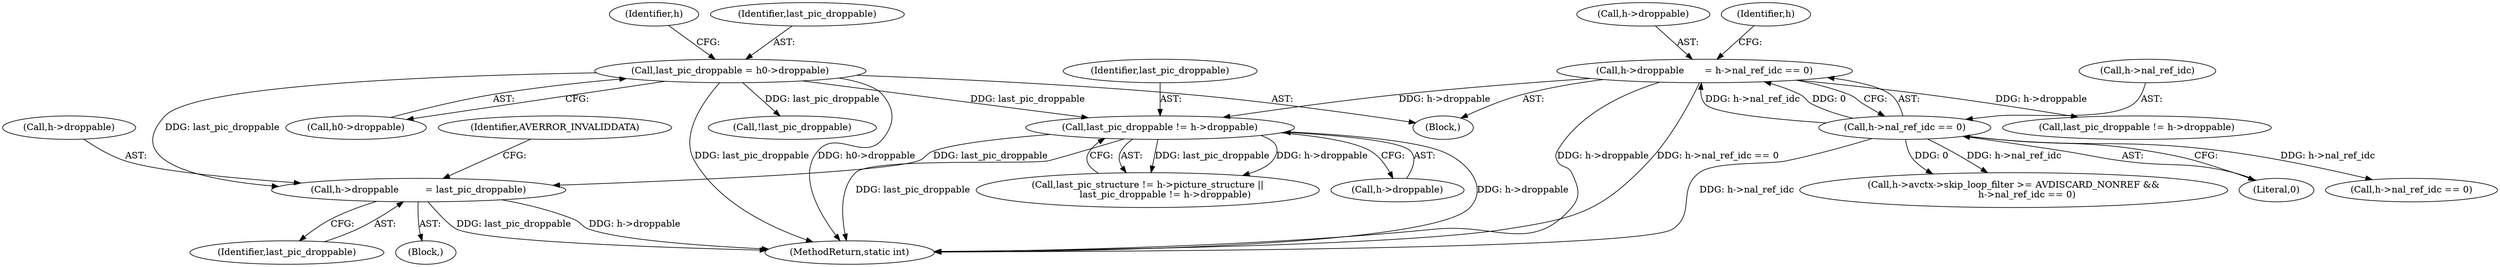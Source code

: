 digraph "0_FFmpeg_29ffeef5e73b8f41ff3a3f2242d356759c66f91f@pointer" {
"1001155" [label="(Call,h->droppable         = last_pic_droppable)"];
"1001134" [label="(Call,last_pic_droppable != h->droppable)"];
"1001022" [label="(Call,last_pic_droppable = h0->droppable)"];
"1001027" [label="(Call,h->droppable       = h->nal_ref_idc == 0)"];
"1001031" [label="(Call,h->nal_ref_idc == 0)"];
"1001155" [label="(Call,h->droppable         = last_pic_droppable)"];
"1002782" [label="(Call,h->nal_ref_idc == 0)"];
"1001161" [label="(Identifier,AVERROR_INVALIDDATA)"];
"1001128" [label="(Call,last_pic_structure != h->picture_structure ||\n            last_pic_droppable != h->droppable)"];
"1001028" [label="(Call,h->droppable)"];
"1003435" [label="(MethodReturn,static int)"];
"1001139" [label="(Block,)"];
"1001027" [label="(Call,h->droppable       = h->nal_ref_idc == 0)"];
"1001136" [label="(Call,h->droppable)"];
"1001029" [label="(Identifier,h)"];
"1001291" [label="(Call,!last_pic_droppable)"];
"1000127" [label="(Block,)"];
"1001135" [label="(Identifier,last_pic_droppable)"];
"1001032" [label="(Call,h->nal_ref_idc)"];
"1001023" [label="(Identifier,last_pic_droppable)"];
"1001024" [label="(Call,h0->droppable)"];
"1001159" [label="(Identifier,last_pic_droppable)"];
"1001031" [label="(Call,h->nal_ref_idc == 0)"];
"1001426" [label="(Call,last_pic_droppable != h->droppable)"];
"1002774" [label="(Call,h->avctx->skip_loop_filter >= AVDISCARD_NONREF &&\n         h->nal_ref_idc == 0)"];
"1001035" [label="(Literal,0)"];
"1001156" [label="(Call,h->droppable)"];
"1001022" [label="(Call,last_pic_droppable = h0->droppable)"];
"1001039" [label="(Identifier,h)"];
"1001134" [label="(Call,last_pic_droppable != h->droppable)"];
"1001155" -> "1001139"  [label="AST: "];
"1001155" -> "1001159"  [label="CFG: "];
"1001156" -> "1001155"  [label="AST: "];
"1001159" -> "1001155"  [label="AST: "];
"1001161" -> "1001155"  [label="CFG: "];
"1001155" -> "1003435"  [label="DDG: h->droppable"];
"1001155" -> "1003435"  [label="DDG: last_pic_droppable"];
"1001134" -> "1001155"  [label="DDG: last_pic_droppable"];
"1001022" -> "1001155"  [label="DDG: last_pic_droppable"];
"1001134" -> "1001128"  [label="AST: "];
"1001134" -> "1001136"  [label="CFG: "];
"1001135" -> "1001134"  [label="AST: "];
"1001136" -> "1001134"  [label="AST: "];
"1001128" -> "1001134"  [label="CFG: "];
"1001134" -> "1003435"  [label="DDG: last_pic_droppable"];
"1001134" -> "1003435"  [label="DDG: h->droppable"];
"1001134" -> "1001128"  [label="DDG: last_pic_droppable"];
"1001134" -> "1001128"  [label="DDG: h->droppable"];
"1001022" -> "1001134"  [label="DDG: last_pic_droppable"];
"1001027" -> "1001134"  [label="DDG: h->droppable"];
"1001022" -> "1000127"  [label="AST: "];
"1001022" -> "1001024"  [label="CFG: "];
"1001023" -> "1001022"  [label="AST: "];
"1001024" -> "1001022"  [label="AST: "];
"1001029" -> "1001022"  [label="CFG: "];
"1001022" -> "1003435"  [label="DDG: h0->droppable"];
"1001022" -> "1003435"  [label="DDG: last_pic_droppable"];
"1001022" -> "1001291"  [label="DDG: last_pic_droppable"];
"1001027" -> "1000127"  [label="AST: "];
"1001027" -> "1001031"  [label="CFG: "];
"1001028" -> "1001027"  [label="AST: "];
"1001031" -> "1001027"  [label="AST: "];
"1001039" -> "1001027"  [label="CFG: "];
"1001027" -> "1003435"  [label="DDG: h->droppable"];
"1001027" -> "1003435"  [label="DDG: h->nal_ref_idc == 0"];
"1001031" -> "1001027"  [label="DDG: h->nal_ref_idc"];
"1001031" -> "1001027"  [label="DDG: 0"];
"1001027" -> "1001426"  [label="DDG: h->droppable"];
"1001031" -> "1001035"  [label="CFG: "];
"1001032" -> "1001031"  [label="AST: "];
"1001035" -> "1001031"  [label="AST: "];
"1001031" -> "1003435"  [label="DDG: h->nal_ref_idc"];
"1001031" -> "1002774"  [label="DDG: h->nal_ref_idc"];
"1001031" -> "1002774"  [label="DDG: 0"];
"1001031" -> "1002782"  [label="DDG: h->nal_ref_idc"];
}
